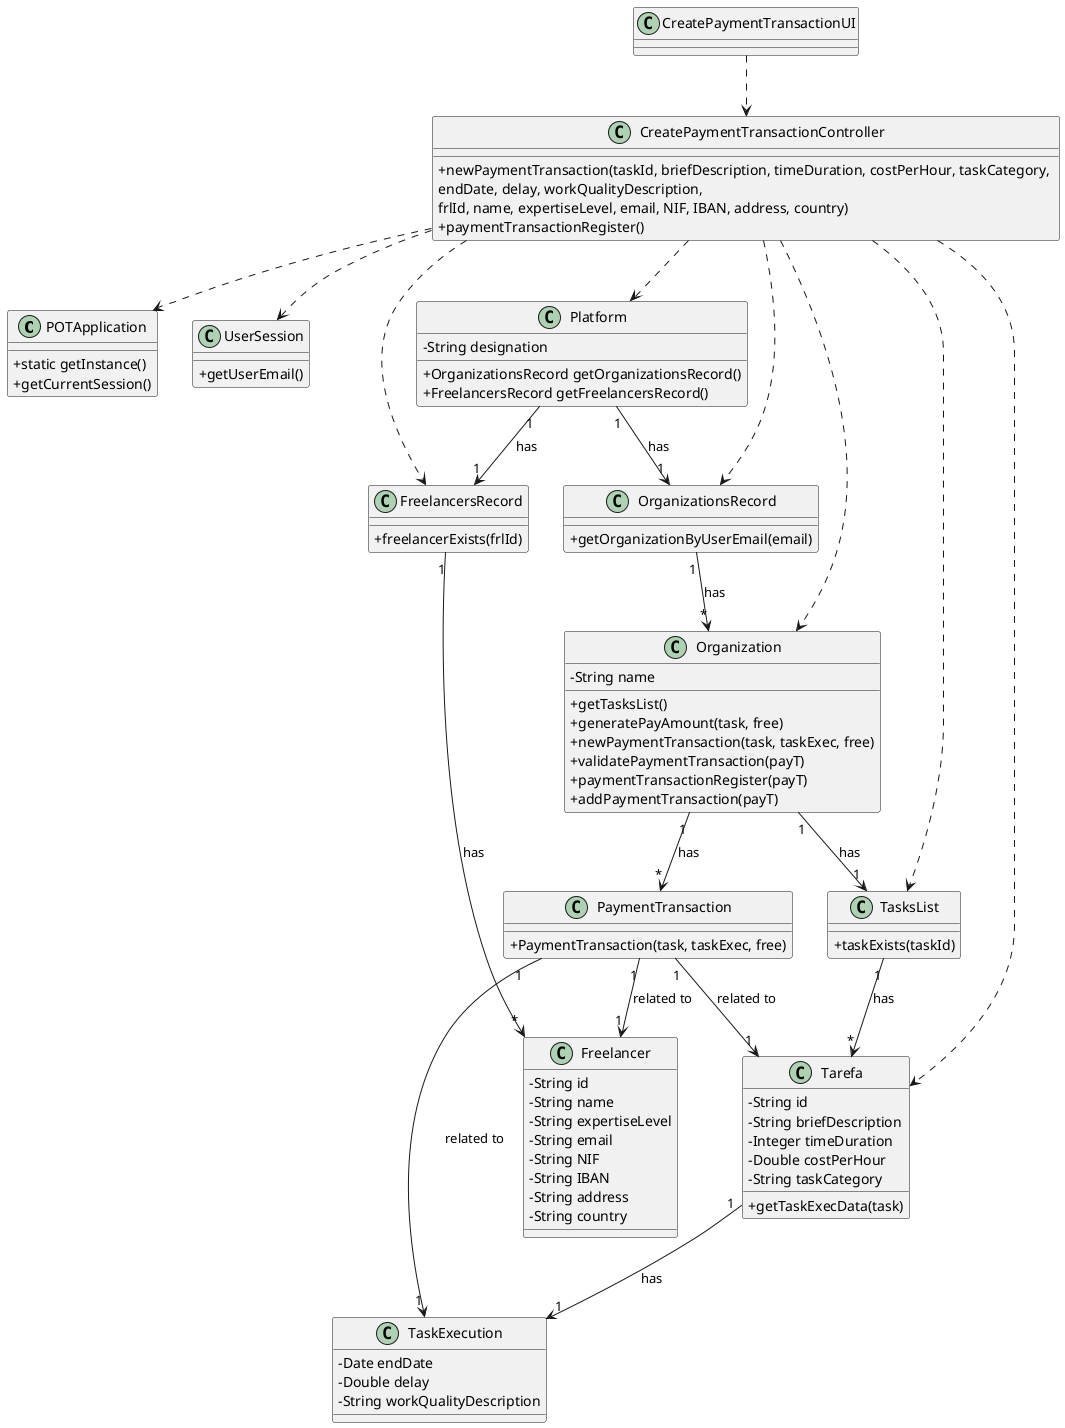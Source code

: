 @startuml
skinparam classAttributeIconSize 0

class POTApplication
{
  +static getInstance()
  +getCurrentSession()
}

class UserSession
{
  +getUserEmail()
}

class Tarefa {
  -String id
  -String briefDescription
  -Integer timeDuration
  -Double costPerHour
  -String taskCategory
  +getTaskExecData(task)
}

class Freelancer {
  -String id
  -String name
  -String expertiseLevel
  -String email
  -String NIF
  -String IBAN
  -String address
  -String country
}

class Organization {
  -String name
  +getTasksList()
  +generatePayAmount(task, free)
  +newPaymentTransaction(task, taskExec, free)
  +validatePaymentTransaction(payT)
  +paymentTransactionRegister(payT)
  +addPaymentTransaction(payT)
}

class TasksList {
  +taskExists(taskId)
}

class Platform {
  -String designation
  +OrganizationsRecord getOrganizationsRecord()
  +FreelancersRecord getFreelancersRecord()
}

class FreelancersRecord {
  +freelancerExists(frlId)
}

class OrganizationsRecord  {
  +getOrganizationByUserEmail(email)
}

class CreatePaymentTransactionController {
  +newPaymentTransaction(taskId, briefDescription, timeDuration, costPerHour, taskCategory, \nendDate, delay, workQualityDescription, \nfrlId, name, expertiseLevel, email, NIF, IBAN, address, country)
  +paymentTransactionRegister()
}

class CreatePaymentTransactionUI {
}

class PaymentTransaction{
  +PaymentTransaction(task, taskExec, free)
}

class TaskExecution {
 -Date endDate
 -Double delay
 -String workQualityDescription
}

CreatePaymentTransactionUI ..> CreatePaymentTransactionController
CreatePaymentTransactionController ..> Platform
CreatePaymentTransactionController ..> Tarefa
CreatePaymentTransactionController ..> Organization
CreatePaymentTransactionController ..> POTApplication
CreatePaymentTransactionController ..> UserSession
CreatePaymentTransactionController ..> TasksList
CreatePaymentTransactionController ..> FreelancersRecord
CreatePaymentTransactionController ..> OrganizationsRecord
Platform "1" --> "1" FreelancersRecord : has
Platform "1" --> "1" OrganizationsRecord : has

FreelancersRecord "1" --> "*" Freelancer : has
OrganizationsRecord "1" --> "*" Organization : has
Organization "1" --> "1" TasksList : has
Organization "1" --> "*" PaymentTransaction : has
TasksList "1" --> "*" Tarefa : has
Tarefa "1" --> "1" TaskExecution : has

PaymentTransaction "1" --> "1" Freelancer : related to
PaymentTransaction "1" --> "1" Tarefa : related to
PaymentTransaction "1" --> "1" TaskExecution : related to

@enduml